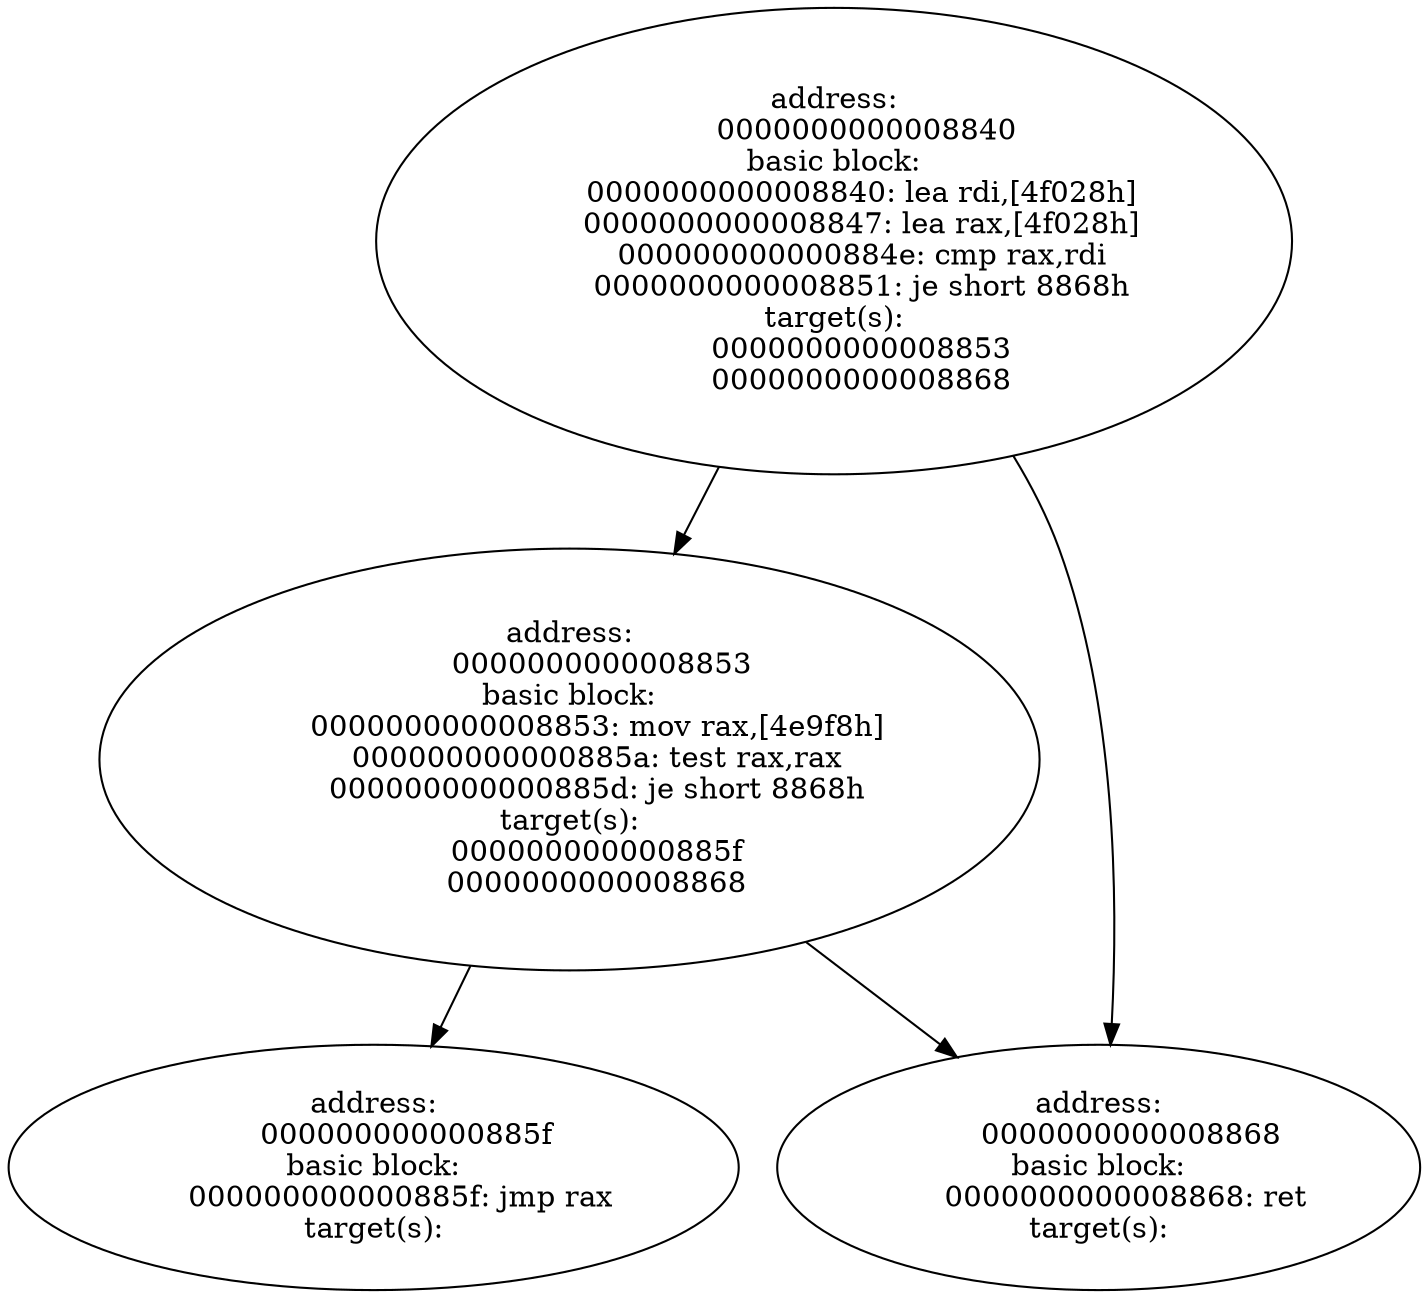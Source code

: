 digraph control_flow {
    N0x8840[label="address:\n       0000000000008840\nbasic block:\n      0000000000008840: lea rdi,[4f028h]\n      0000000000008847: lea rax,[4f028h]\n      000000000000884e: cmp rax,rdi\n      0000000000008851: je short 8868h\ntarget(s):\n      0000000000008853\n      0000000000008868\n"];
    N0x8853[label="address:\n       0000000000008853\nbasic block:\n      0000000000008853: mov rax,[4e9f8h]\n      000000000000885a: test rax,rax\n      000000000000885d: je short 8868h\ntarget(s):\n      000000000000885f\n      0000000000008868\n"];
    N0x885f[label="address:\n       000000000000885f\nbasic block:\n      000000000000885f: jmp rax\ntarget(s):\n"];
    N0x8868[label="address:\n       0000000000008868\nbasic block:\n      0000000000008868: ret\ntarget(s):\n"];
    N0x8840 -> N0x8853[label=""];
    N0x8840 -> N0x8868[label=""];
    N0x8853 -> N0x885f[label=""];
    N0x8853 -> N0x8868[label=""];
}
